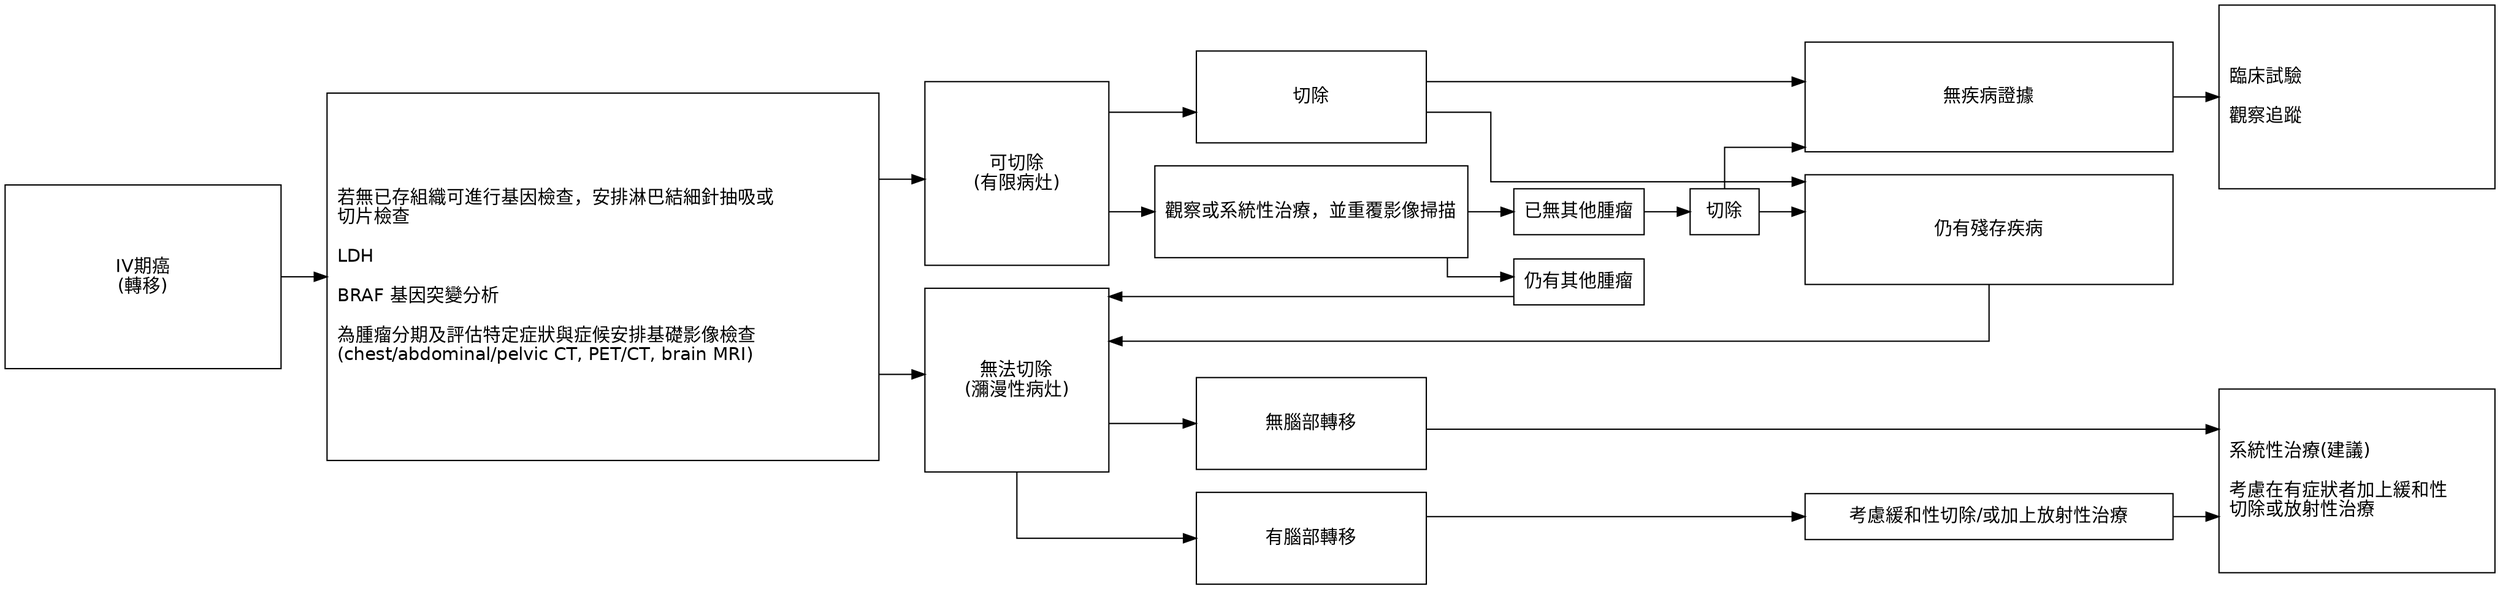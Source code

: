 digraph {
  graph [rankdir = LR; splines=ortho; overlap=false]
  node [shape = box, fontname = Helvetica]

#  T1->T2->T22->T3->T4 [style=invis]
#  T22 [style=invisible]
#  T1->
#  S3->S4 [style=invis]
#  Tx3->OP41->OP40 [style=invis]
#  S3->W3->Tx3->FU3
#  S4->W4->Tx4->FU4

  S4->W4->OP41->Tx41->Resi0->FU4
                Tx41->Resi1->OP40
          OP41->Tx42->M0->Tx421->Resi0
                          Tx421->Resi1
                Tx42->M1->OP40
      W4->OP40->B1->OT4->FU41
          OP40->B0->FU41

  Tx41->Tx42 [style=invis]
  OP41->OP40 [style=invis]

  {rank = same; S4}
  {rank = same; W4}
  {rank = same; OP40; OP41}
  {rank = same; Tx41; Tx42; B0; B1}
  {rank = same; FU4; FU41}
  {rank = same; Resi0; Resi1; OT4}
#  {rank = same; N0; N1}


#  T1 [label = "CLINICAL/\lPATHOLOGICAL STAGE\l"; width=2.5; shape=plaintext]
#  T2 [label = "WORKUP"; shape=plaintext]
#  T3 [label = "PRIMARY TREATMENT"; shape=plaintext]
#  T4 [label = "ADJUVANT TREATMENT"; shape=plaintext]

#  S3 [label ="III期癌\n(In-transit)"; width=3; height=2]
  S4 [label ="IV期癌\n(轉移)"; width=3; height=2]
  
#  W3 [label = "細針抽吸淋巴結檢查為佳\l
#或core, incisional, excisional 淋巴結切片\l
#建議為腫瘤分期及評估特定症狀與症候\l安排基礎影像檢查(CT, PET/CT, MRI)\l\l"; 
#height=2.5; width=6]
  W4 [label = "若無已存組織可進行基因檢查，安排淋巴結細針抽吸或\l切片檢查\l
LDH\l
BRAF 基因突變分析\l
為腫瘤分期及評估特定症狀與症候安排基礎影像檢查\l(chest/abdominal/pelvic CT, PET/CT, brain MRI)\l"; 
height=4; width=6]
#  W3 [label = "Discuss and consider sentinel node biopsy"]

#  Tx3 [label = "臨床試驗(建議)\l
#  局部治療：盡可能確認邊緣完全切除\l
#  無法全切除：考慮放射線治療\l
#  系統性治療\l"; 
#height=1.5; width=2.5]
  Tx41 [label = "切除"; height=1; width=2.5]
  Tx42 [label = "觀察或系統性治療，並重覆影像掃描"; height=1; width=2.5]
  Tx421 [label = "切除"]
  Resi0 [label = "無疾病證據"; width = 4; height=1.2]
  Resi1 [label = "仍有殘存疾病"; width = 4; height=1.2]
#  Tx3 [label = "臨床試驗\n/觀察\n"; height=3; width=2]
  B0 [label = "無腦部轉移";  height=1; width=2.5]
  B1 [label = "有腦部轉移";  height=1; width=2.5]

  OP40 [label = "無法切除\n(瀰漫性病灶)"; width = 2; height=2]  
  OP41 [label = "可切除\n(有限病灶)"; width = 2; height=2]
  OT4 [label = "考慮緩和性切除/或加上放射性治療"; width = 4]
#  N0 [label = "陰性前哨淋巴結"; height=1.2]
#  N1 [label = "陽性前哨淋巴結"; height=1.2]
#  FU3 [label = "臨床試驗\l
#觀察追蹤\l"; width=3; height=2]
  FU4 [label = "臨床試驗\l
觀察追蹤\l"; width=3; height=2]
  FU41 [label = "系統性治療(建議)\l
考慮在有症狀者加上緩和性\l切除或放射性治療\l"; width=3; height=2]

M0 [label = "已無其他腫瘤"]
M1 [label = "仍有其他腫瘤"]

}
